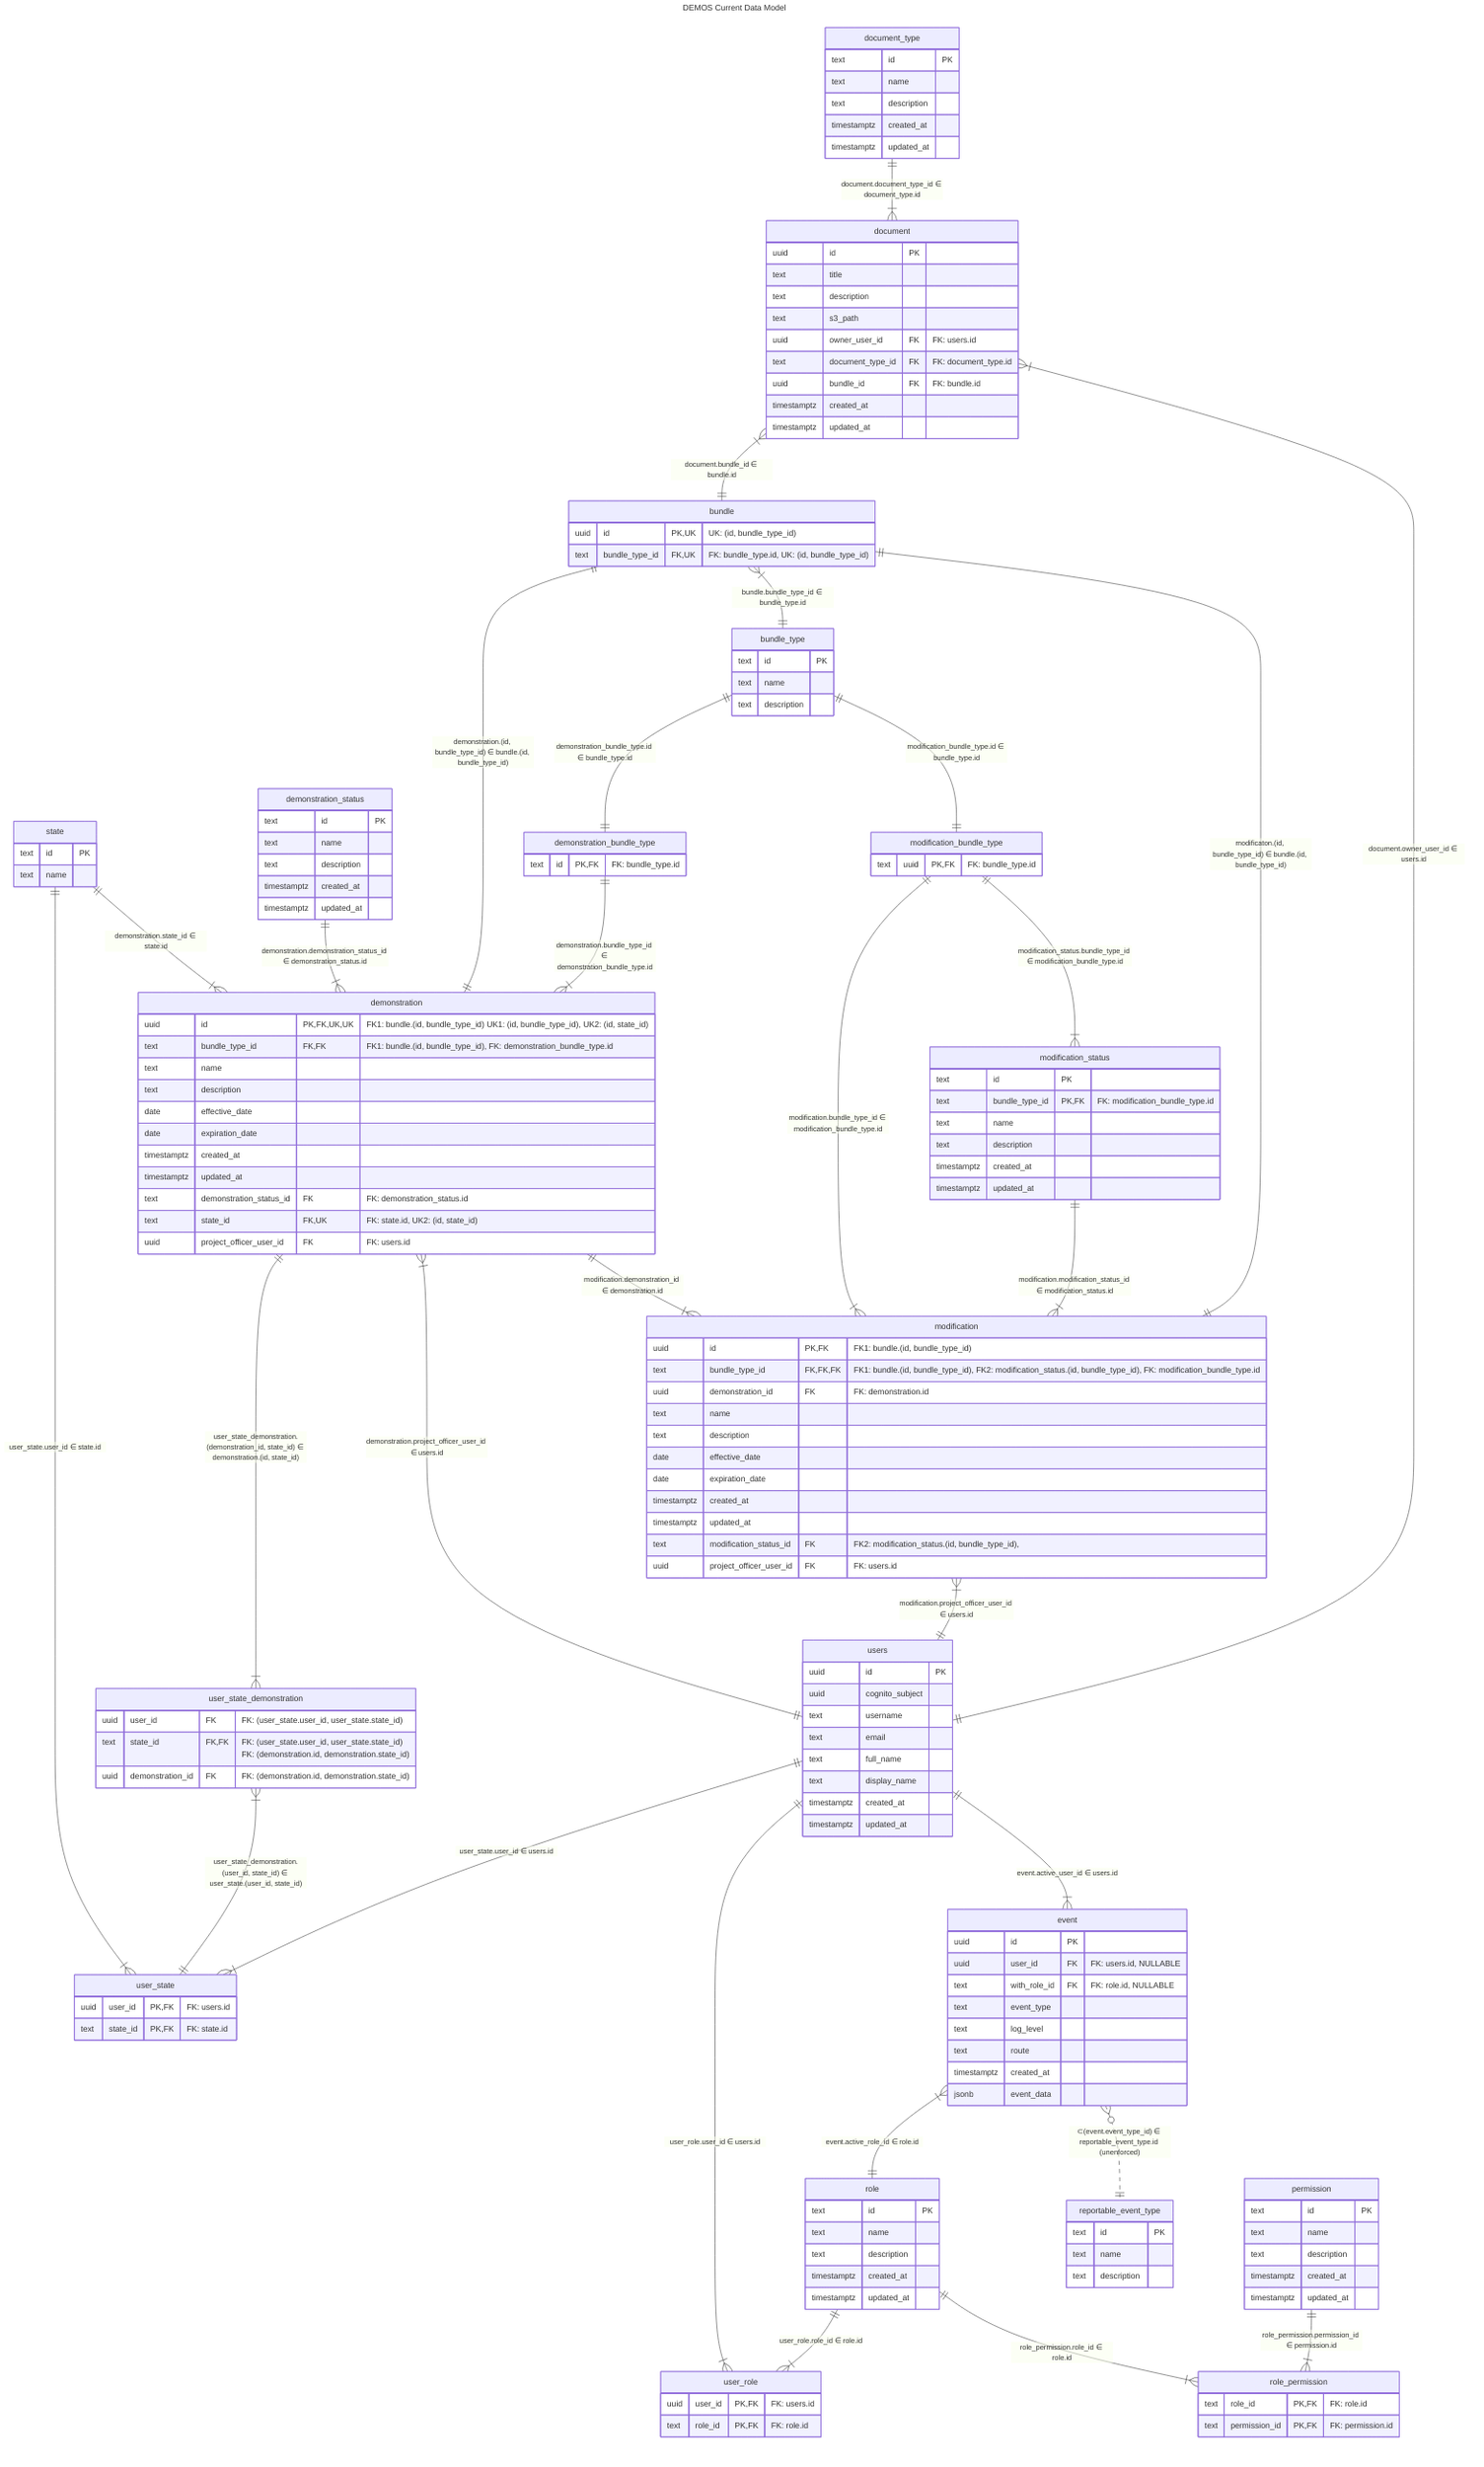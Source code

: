 ---
title: DEMOS Current Data Model
---

erDiagram

  document_type ||--|{ document : "document.document_type_id ∈ document_type.id"
  bundle ||--|| modification : "modificaton.(id, bundle_type_id) ∈ bundle.(id, bundle_type_id)"
  document }|--|| bundle : "document.bundle_id ∈ bundle.id"
  document }|--|| users : "document.owner_user_id ∈ users.id"
  modification }|--|| users : "modification.project_officer_user_id ∈ users.id"
  bundle }|--|| bundle_type : "bundle.bundle_type_id ∈ bundle_type.id"
  demonstration_bundle_type ||--|{ demonstration : "demonstration.bundle_type_id ∈ demonstration_bundle_type.id"
  bundle ||--|| demonstration : "demonstration.(id, bundle_type_id) ∈ bundle.(id, bundle_type_id)"
  bundle_type ||--|| modification_bundle_type : "modification_bundle_type.id ∈ bundle_type.id"
  bundle_type ||--|| demonstration_bundle_type : "demonstration_bundle_type.id ∈ bundle_type.id"
  modification_status ||--|{ modification : "modification.modification_status_id ∈ modification_status.id"
  modification_bundle_type ||--|{ modification : "modification.bundle_type_id ∈ modification_bundle_type.id"
  modification_bundle_type ||--|{ modification_status: "modification_status.bundle_type_id ∈ modification_bundle_type.id"
  demonstration_status ||--|{ demonstration : "demonstration.demonstration_status_id ∈ demonstration_status.id"
  state ||--|{ demonstration : "demonstration.state_id ∈ state.id"
  demonstration }|--|| users : "demonstration.project_officer_user_id ∈ users.id"
  demonstration ||--|{ modification : "modification.demonstration_id ∈ demonstration.id"
  users ||--|{ user_state : "user_state.user_id ∈ users.id"
  user_state_demonstration }|--|| user_state : "user_state_demonstration.(user_id, state_id) ∈ user_state.(user_id, state_id)"
  state ||--|{ user_state : "user_state.user_id ∈ state.id"
  demonstration ||--|{ user_state_demonstration : "user_state_demonstration.(demonstration_id, state_id) ∈ demonstration.(id, state_id)"
  users ||--|{ event : "event.active_user_id ∈ users.id"
  role ||--|{ user_role : "user_role.role_id ∈ role.id"
  event }|--|| role : "event.active_role_id ∈ role.id"
  users ||--|{ user_role : "user_role.user_id ∈ users.id"
  permission ||--|{ role_permission : "role_permission.permission_id ∈ permission.id"
  role ||--|{ role_permission : "role_permission.role_id ∈ role.id"
  event }O..|| reportable_event_type : "⊂(event.event_type_id) ∈ reportable_event_type.id (unenforced)"

  bundle {
    uuid id PK, UK "UK: (id, bundle_type_id)"
    text bundle_type_id FK, UK "FK: bundle_type.id, UK: (id, bundle_type_id)"
  }

  bundle_type {
    text id PK
    text name
    text description
  }

  demonstration {
    uuid id PK, FK, UK, UK "FK1: bundle.(id, bundle_type_id) UK1: (id, bundle_type_id), UK2: (id, state_id)"
    text bundle_type_id FK, FK "FK1: bundle.(id, bundle_type_id), FK: demonstration_bundle_type.id"
    text name
    text description
    date effective_date
    date expiration_date
    timestamptz created_at
    timestamptz updated_at
    text demonstration_status_id FK "FK: demonstration_status.id"
    text state_id FK, UK "FK: state.id, UK2: (id, state_id)"
    uuid project_officer_user_id FK "FK: users.id"
  }

  demonstration_bundle_type {
    text id PK, FK "FK: bundle_type.id"
  }

  demonstration_status {
    text id PK
    text name
    text description
    timestamptz created_at
    timestamptz updated_at
  }

  document {
    uuid id PK
    text title
    text description
    text s3_path
    uuid owner_user_id FK "FK: users.id"
    text document_type_id FK "FK: document_type.id"
    uuid bundle_id FK "FK: bundle.id"
    timestamptz created_at
    timestamptz updated_at
  }

  document_type {
    text id PK
    text name
    text description
    timestamptz created_at
    timestamptz updated_at
  }

  event {
    uuid id PK
    uuid user_id FK "FK: users.id, NULLABLE"
    text with_role_id FK "FK: role.id, NULLABLE"
    text event_type
    text log_level
    text route
    timestamptz created_at
    jsonb event_data
  }

  modification {
    uuid id PK, FK "FK1: bundle.(id, bundle_type_id)"
    text bundle_type_id FK, FK, FK "FK1: bundle.(id, bundle_type_id), FK2: modification_status.(id, bundle_type_id), FK: modification_bundle_type.id"
    uuid demonstration_id FK "FK: demonstration.id"
    text name
    text description
    date effective_date
    date expiration_date
    timestamptz created_at
    timestamptz updated_at
    text modification_status_id FK "FK2: modification_status.(id, bundle_type_id),"
    uuid project_officer_user_id FK "FK: users.id"
  }

  modification_bundle_type {
    text uuid PK, FK "FK: bundle_type.id"
  }

  modification_status {
    text id PK
    text bundle_type_id PK, FK "FK: modification_bundle_type.id"
    text name
    text description
    timestamptz created_at
    timestamptz updated_at
  }

  permission {
    text id PK
    text name
    text description
    timestamptz created_at
    timestamptz updated_at
  }

  reportable_event_type {
    text id PK
    text name
    text description
  }

  role {
    text id PK
    text name
    text description
    timestamptz created_at
    timestamptz updated_at
  }

  role_permission {
    text role_id PK, FK "FK: role.id"
    text permission_id PK, FK "FK: permission.id"
  }

  state {
    text id PK
    text name
  }

  user_role {
    uuid user_id PK, FK "FK: users.id"
    text role_id PK, FK "FK: role.id"
  }

  user_state {
    uuid user_id PK, FK "FK: users.id"
    text state_id PK, FK "FK: state.id"
  }

  user_state_demonstration {
    uuid user_id FK "FK: (user_state.user_id, user_state.state_id)"
    text state_id FK, FK "FK: (user_state.user_id, user_state.state_id)<br>FK: (demonstration.id, demonstration.state_id)"
    uuid demonstration_id FK "FK: (demonstration.id, demonstration.state_id)"
  }

  users {
    uuid id PK
    uuid cognito_subject
    text username
    text email
    text full_name
    text display_name
    timestamptz created_at
    timestamptz updated_at
  }